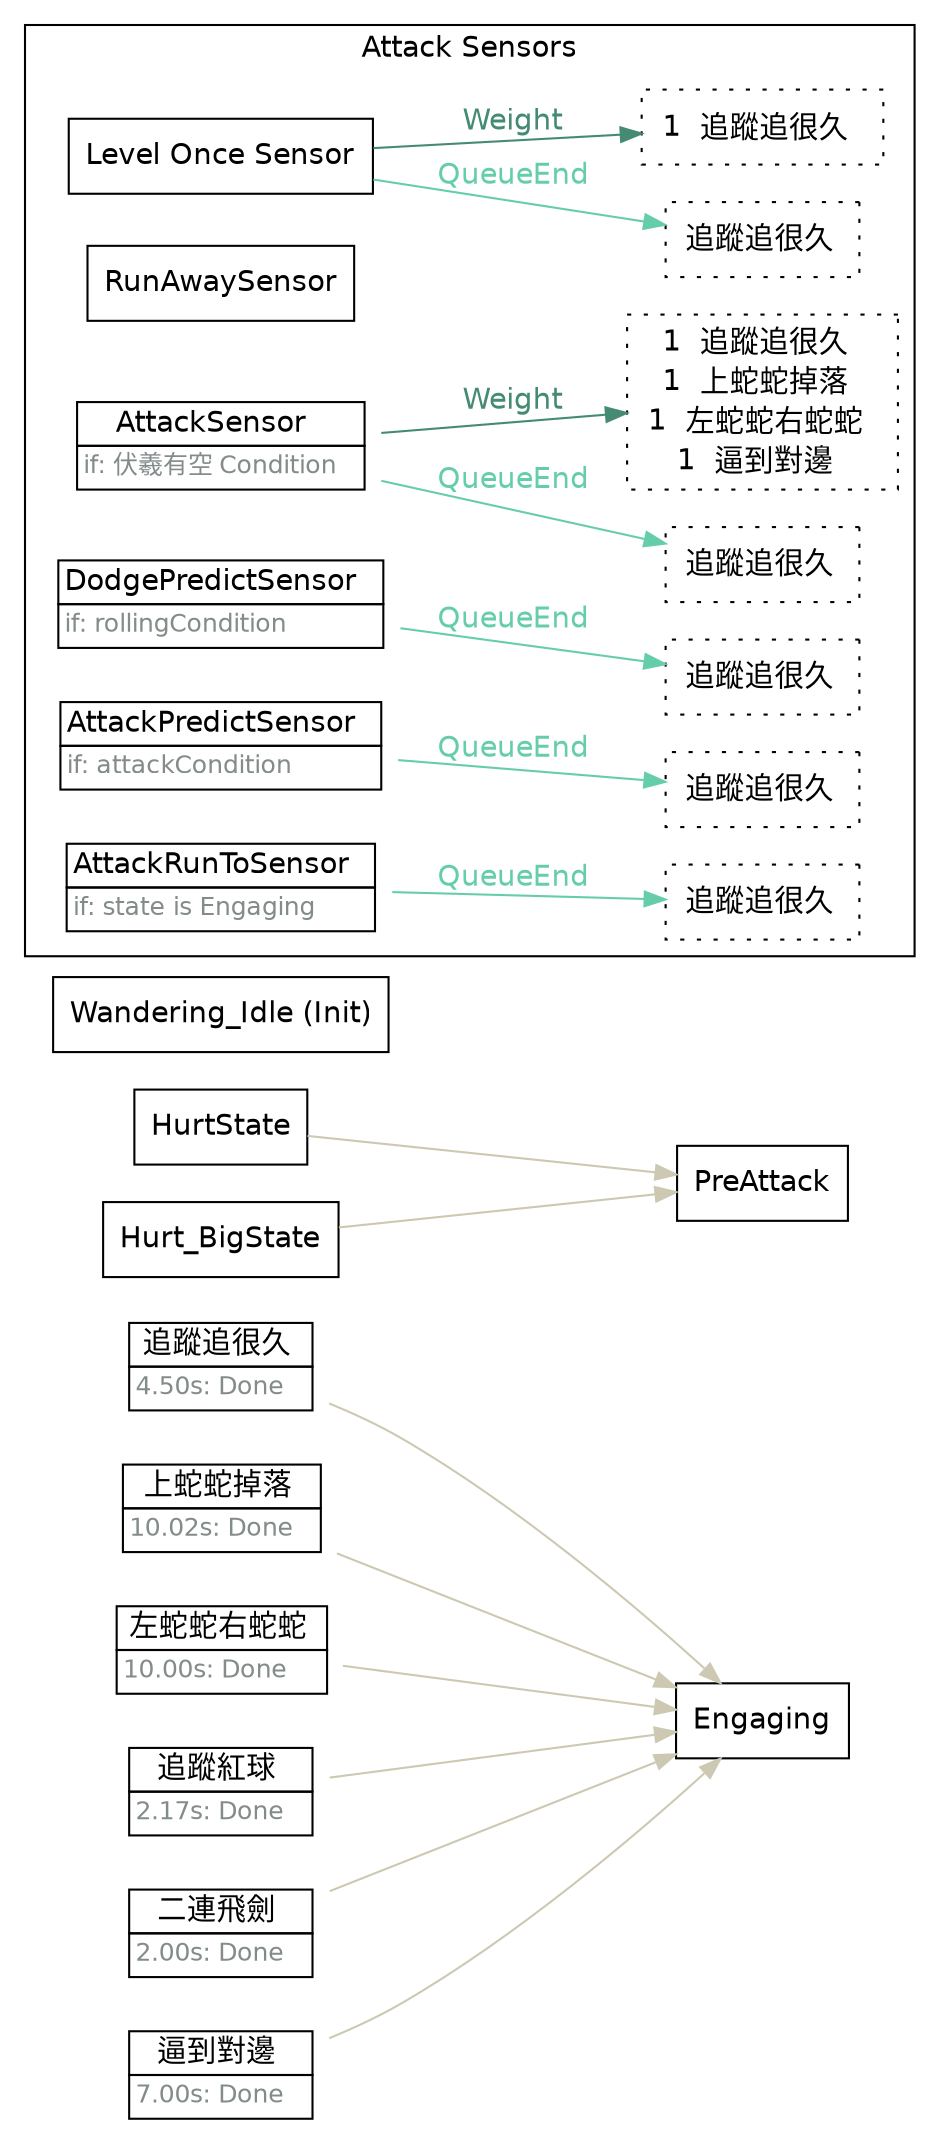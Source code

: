 strict digraph "Foo" {
	"rankdir"="LR";
	node ["shape"="box", "fontname"="Helvetica"];
	edge ["fontname"="Helvetica"];
	" 追蹤追很久" ["shape"="plaintext", "label"=<<TABLE border="0" cellborder="1" cellspacing="0" cellpadding="2"><TR><TD > 追蹤追很久  </TD></TR><TR><TD align="left" balign="left"><FONT point-size="12" color="azure4">4.50s: Done</FONT>  </TD></TR></TABLE>>]
	" 追蹤追很久" -> "Engaging"  ["color"="cornsilk3", "fontcolor"="cornsilk3"]
	" 上蛇蛇掉落" ["shape"="plaintext", "label"=<<TABLE border="0" cellborder="1" cellspacing="0" cellpadding="2"><TR><TD > 上蛇蛇掉落  </TD></TR><TR><TD align="left" balign="left"><FONT point-size="12" color="azure4">10.02s: Done</FONT>  </TD></TR></TABLE>>]
	" 上蛇蛇掉落" -> "Engaging"  ["color"="cornsilk3", "fontcolor"="cornsilk3"]
	" 左蛇蛇右蛇蛇" ["shape"="plaintext", "label"=<<TABLE border="0" cellborder="1" cellspacing="0" cellpadding="2"><TR><TD > 左蛇蛇右蛇蛇  </TD></TR><TR><TD align="left" balign="left"><FONT point-size="12" color="azure4">10.00s: Done</FONT>  </TD></TR></TABLE>>]
	" 左蛇蛇右蛇蛇" -> "Engaging"  ["color"="cornsilk3", "fontcolor"="cornsilk3"]
	" 追蹤紅球" ["shape"="plaintext", "label"=<<TABLE border="0" cellborder="1" cellspacing="0" cellpadding="2"><TR><TD > 追蹤紅球  </TD></TR><TR><TD align="left" balign="left"><FONT point-size="12" color="azure4">2.17s: Done</FONT>  </TD></TR></TABLE>>]
	" 追蹤紅球" -> "Engaging"  ["color"="cornsilk3", "fontcolor"="cornsilk3"]
	" 二連飛劍" ["shape"="plaintext", "label"=<<TABLE border="0" cellborder="1" cellspacing="0" cellpadding="2"><TR><TD > 二連飛劍  </TD></TR><TR><TD align="left" balign="left"><FONT point-size="12" color="azure4">2.00s: Done</FONT>  </TD></TR></TABLE>>]
	" 二連飛劍" -> "Engaging"  ["color"="cornsilk3", "fontcolor"="cornsilk3"]
	" 逼到對邊" ["shape"="plaintext", "label"=<<TABLE border="0" cellborder="1" cellspacing="0" cellpadding="2"><TR><TD > 逼到對邊  </TD></TR><TR><TD align="left" balign="left"><FONT point-size="12" color="azure4">7.00s: Done</FONT>  </TD></TR></TABLE>>]
	" 逼到對邊" -> "Engaging"  ["color"="cornsilk3", "fontcolor"="cornsilk3"]
	"HurtState" ["label"="HurtState"]
	"HurtState" -> "PreAttack"  ["color"="cornsilk3", "fontcolor"="cornsilk3"]
	"Hurt_BigState" ["label"="Hurt_BigState"]
	"Hurt_BigState" -> "PreAttack"  ["color"="cornsilk3", "fontcolor"="cornsilk3"]
	"Wandering_Idle" ["label"="Wandering_Idle (Init)"]
	subgraph "cluster_attacksensors" {
		"rank"="sink";
		"label"="Attack Sensors";
		"fontname"="Helvetica";
		"Level Once Sensor" ["label"="Level Once Sensor"]
		"Level Once Sensor_linked" ["shape"="box", "style"="dotted", "label"=<<TABLE border="0" cellborder="0" cellspacing="0" cellpadding="2"><TR><TD> 追蹤追很久  </TD></TR></TABLE>>, "margin"="0.05"]
		"Level Once Sensor" -> "Level Once Sensor_linked"  ["label"="QueueEnd", "color"="aquamarine3", "fontcolor"="aquamarine3"]
		"Level Once Sensor_mustuse" ["shape"="box", "style"="dotted", "label"=<<TABLE border="0" cellborder="0" cellspacing="0" cellpadding="2"><TR><TD>1  追蹤追很久  </TD></TR></TABLE>>]
		"Level Once Sensor" -> "Level Once Sensor_mustuse"  ["label"="Weight", "color"="aquamarine4", "fontcolor"="aquamarine4"]
		"RunAwaySensor" ["label"="RunAwaySensor"]
		"AttackSensor" ["shape"="plaintext", "label"=<<TABLE border="0" cellborder="1" cellspacing="0" cellpadding="2"><TR><TD >AttackSensor  </TD></TR><TR><TD align="left" balign="left"><FONT point-size="12" color="azure4">if: 伏羲有空 Condition</FONT>  </TD></TR></TABLE>>]
		"AttackSensor_linked" ["shape"="box", "style"="dotted", "label"=<<TABLE border="0" cellborder="0" cellspacing="0" cellpadding="2"><TR><TD> 追蹤追很久  </TD></TR></TABLE>>, "margin"="0.05"]
		"AttackSensor" -> "AttackSensor_linked"  ["label"="QueueEnd", "color"="aquamarine3", "fontcolor"="aquamarine3"]
		"AttackSensor_mustuse" ["shape"="plaintext", "label"=<<TABLE border="0" cellborder="1" cellspacing="0" cellpadding="4"><TR><TD> 追蹤追很久  </TD></TR></TABLE>>]
		"AttackSensor" -> "AttackSensor_mustuse"  ["label"="Initial", "color"="goldenrod1", "fontcolor"="goldenrod1"]
		"AttackSensor_mustuse" ["shape"="box", "style"="dotted", "label"=<<TABLE border="0" cellborder="0" cellspacing="0" cellpadding="2"><TR><TD>1  追蹤追很久  </TD></TR><TR><TD>1  上蛇蛇掉落  </TD></TR><TR><TD>1  左蛇蛇右蛇蛇  </TD></TR><TR><TD>1  逼到對邊  </TD></TR></TABLE>>]
		"AttackSensor" -> "AttackSensor_mustuse"  ["label"="Weight", "color"="aquamarine4", "fontcolor"="aquamarine4"]
		"DodgePredictSensor" ["shape"="plaintext", "label"=<<TABLE border="0" cellborder="1" cellspacing="0" cellpadding="2"><TR><TD >DodgePredictSensor  </TD></TR><TR><TD align="left" balign="left"><FONT point-size="12" color="azure4">if: rollingCondition</FONT>  </TD></TR></TABLE>>]
		"DodgePredictSensor_linked" ["shape"="box", "style"="dotted", "label"=<<TABLE border="0" cellborder="0" cellspacing="0" cellpadding="2"><TR><TD> 追蹤追很久  </TD></TR></TABLE>>, "margin"="0.05"]
		"DodgePredictSensor" -> "DodgePredictSensor_linked"  ["label"="QueueEnd", "color"="aquamarine3", "fontcolor"="aquamarine3"]
		"AttackPredictSensor" ["shape"="plaintext", "label"=<<TABLE border="0" cellborder="1" cellspacing="0" cellpadding="2"><TR><TD >AttackPredictSensor  </TD></TR><TR><TD align="left" balign="left"><FONT point-size="12" color="azure4">if: attackCondition</FONT>  </TD></TR></TABLE>>]
		"AttackPredictSensor_linked" ["shape"="box", "style"="dotted", "label"=<<TABLE border="0" cellborder="0" cellspacing="0" cellpadding="2"><TR><TD> 追蹤追很久  </TD></TR></TABLE>>, "margin"="0.05"]
		"AttackPredictSensor" -> "AttackPredictSensor_linked"  ["label"="QueueEnd", "color"="aquamarine3", "fontcolor"="aquamarine3"]
		"AttackRunToSensor" ["shape"="plaintext", "label"=<<TABLE border="0" cellborder="1" cellspacing="0" cellpadding="2"><TR><TD >AttackRunToSensor  </TD></TR><TR><TD align="left" balign="left"><FONT point-size="12" color="azure4">if: state is Engaging</FONT>  </TD></TR></TABLE>>]
		"AttackRunToSensor_linked" ["shape"="box", "style"="dotted", "label"=<<TABLE border="0" cellborder="0" cellspacing="0" cellpadding="2"><TR><TD> 追蹤追很久  </TD></TR></TABLE>>, "margin"="0.05"]
		"AttackRunToSensor" -> "AttackRunToSensor_linked"  ["label"="QueueEnd", "color"="aquamarine3", "fontcolor"="aquamarine3"]
	}
	
}

